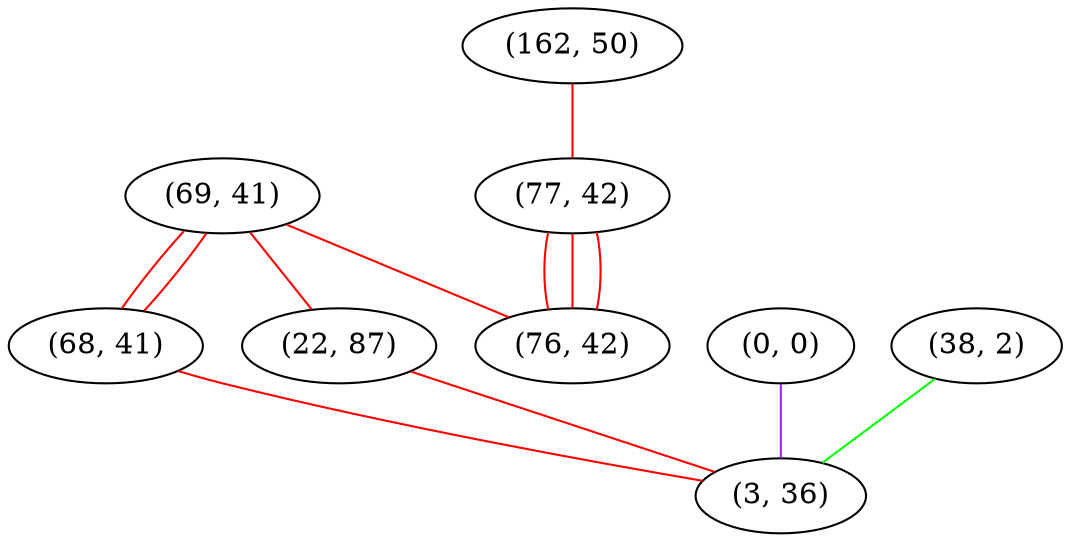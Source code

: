 graph "" {
"(69, 41)";
"(0, 0)";
"(68, 41)";
"(162, 50)";
"(77, 42)";
"(38, 2)";
"(76, 42)";
"(22, 87)";
"(3, 36)";
"(69, 41)" -- "(68, 41)"  [color=red, key=0, weight=1];
"(69, 41)" -- "(68, 41)"  [color=red, key=1, weight=1];
"(69, 41)" -- "(22, 87)"  [color=red, key=0, weight=1];
"(69, 41)" -- "(76, 42)"  [color=red, key=0, weight=1];
"(0, 0)" -- "(3, 36)"  [color=purple, key=0, weight=4];
"(68, 41)" -- "(3, 36)"  [color=red, key=0, weight=1];
"(162, 50)" -- "(77, 42)"  [color=red, key=0, weight=1];
"(77, 42)" -- "(76, 42)"  [color=red, key=0, weight=1];
"(77, 42)" -- "(76, 42)"  [color=red, key=1, weight=1];
"(77, 42)" -- "(76, 42)"  [color=red, key=2, weight=1];
"(38, 2)" -- "(3, 36)"  [color=green, key=0, weight=2];
"(22, 87)" -- "(3, 36)"  [color=red, key=0, weight=1];
}

